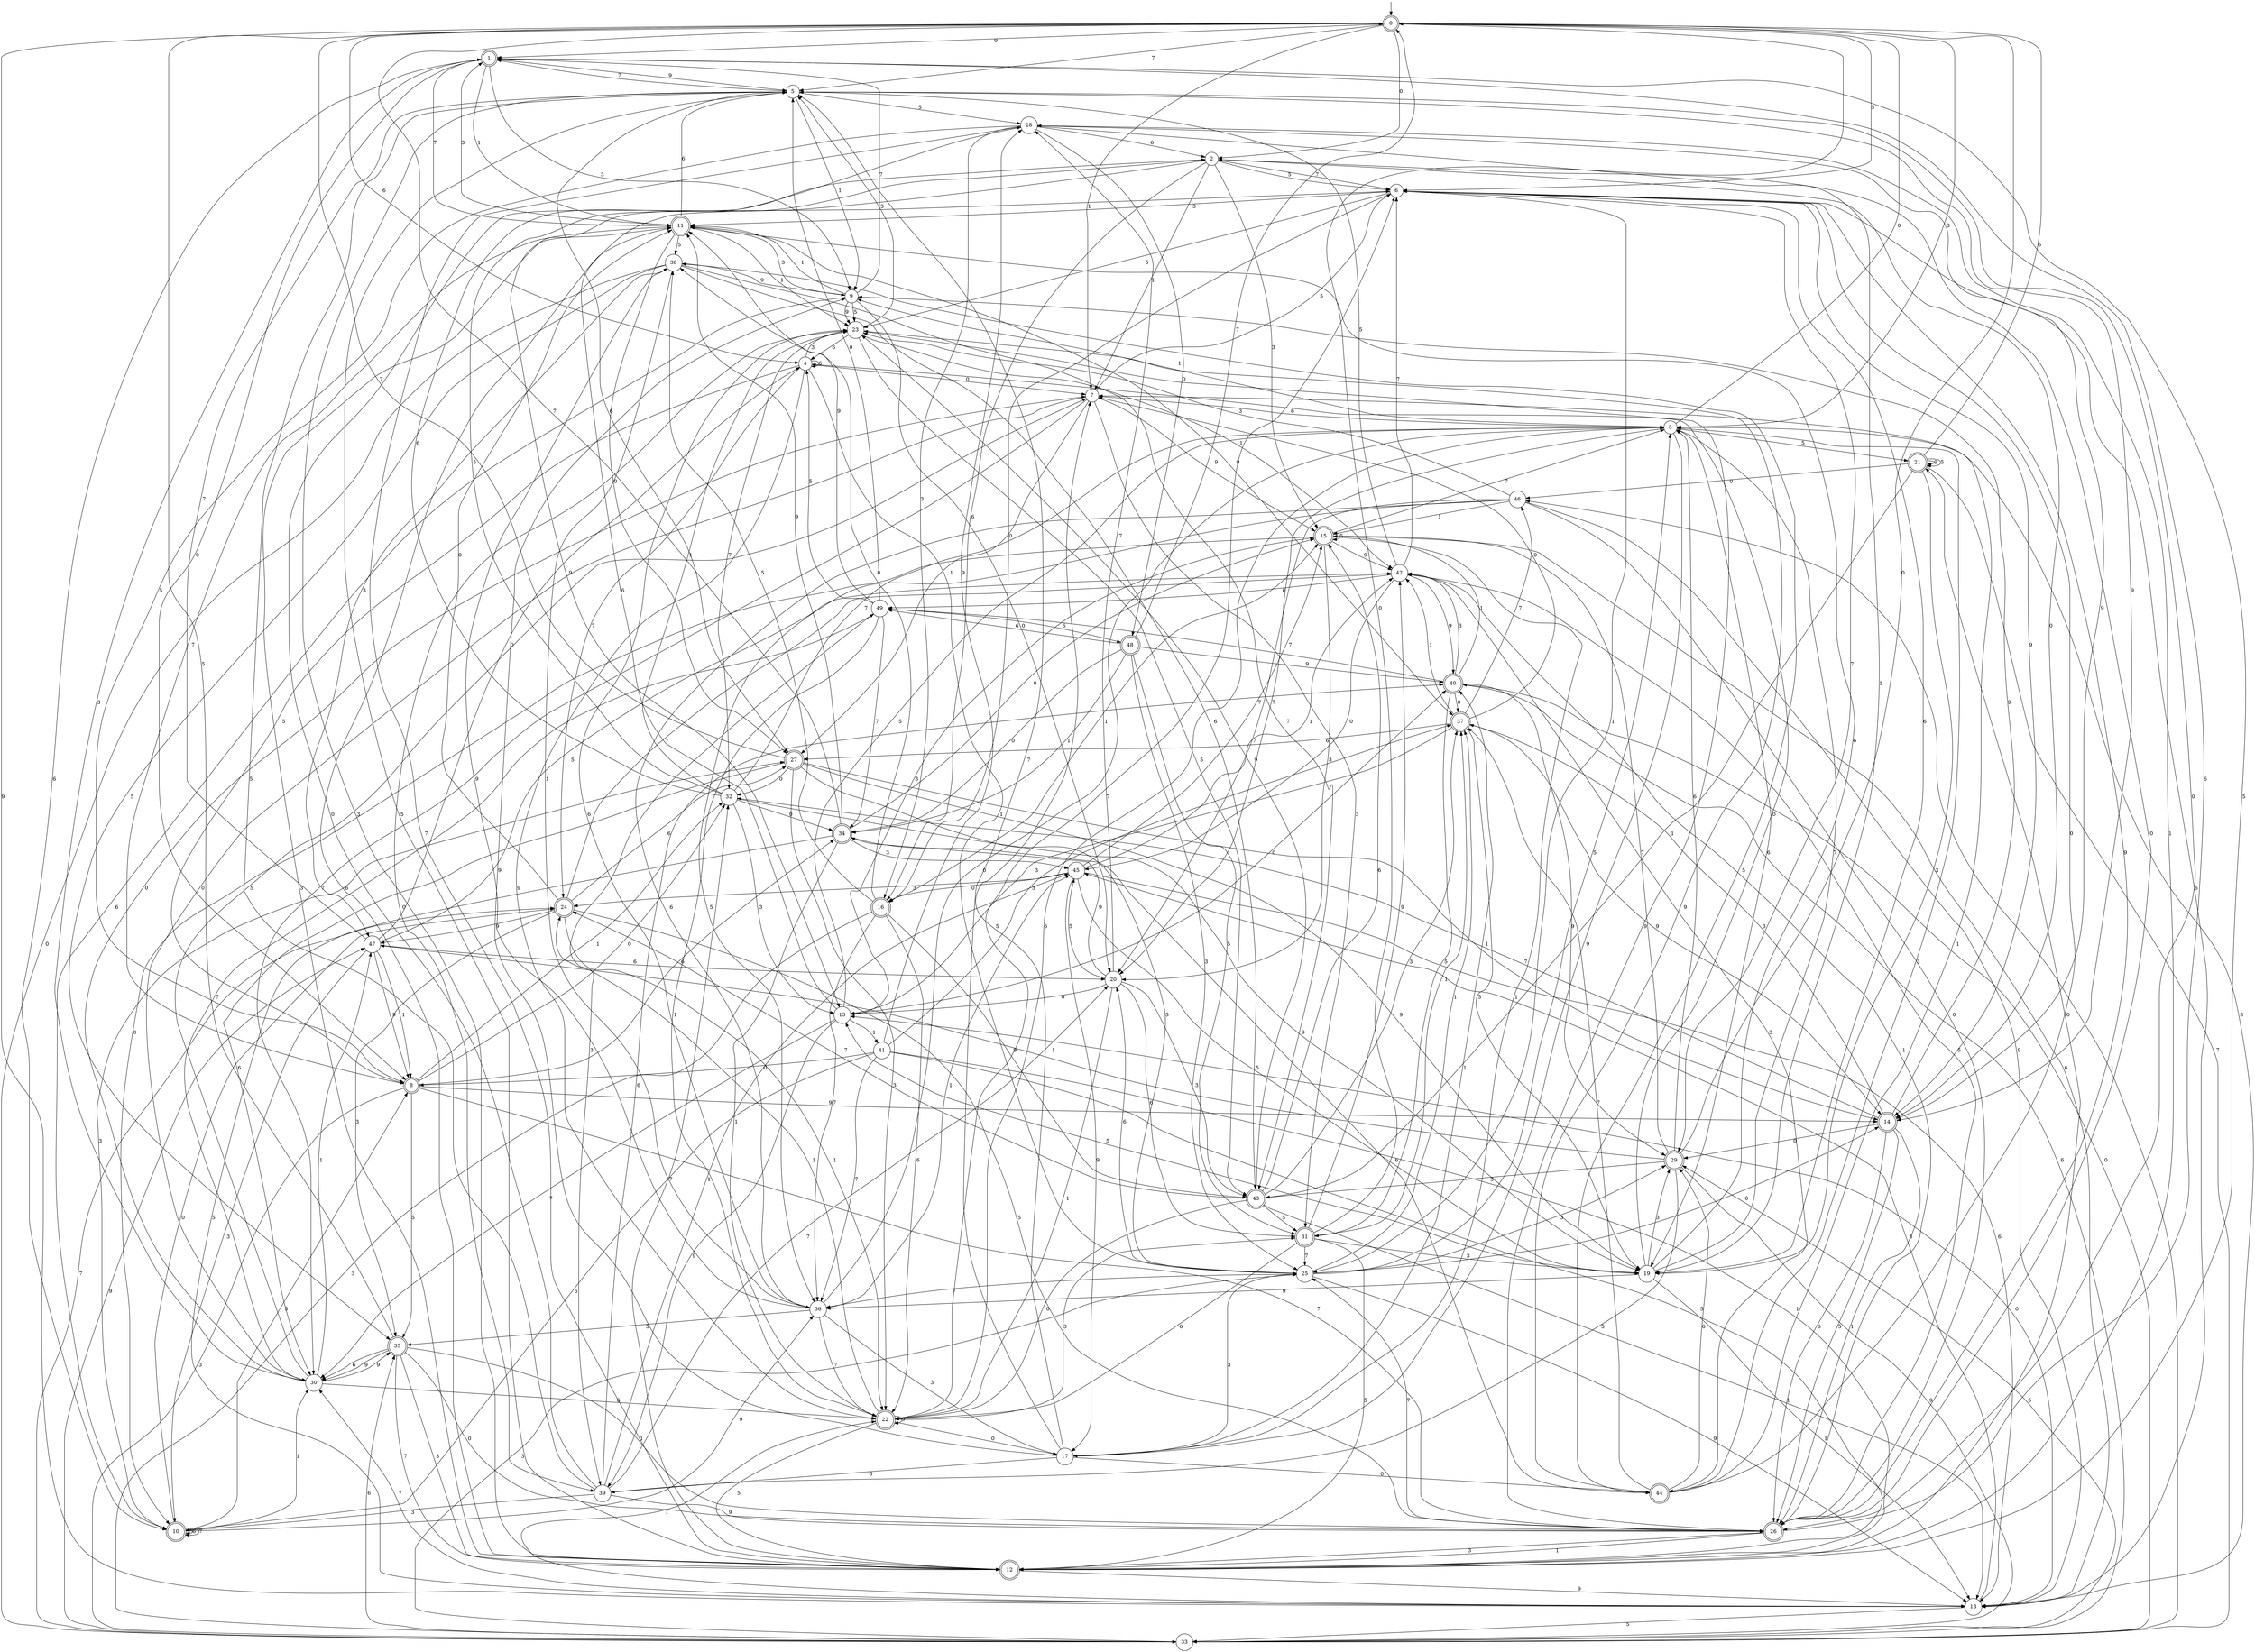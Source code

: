 digraph g {

	s0 [shape="doublecircle" label="0"];
	s1 [shape="doublecircle" label="1"];
	s2 [shape="circle" label="2"];
	s3 [shape="circle" label="3"];
	s4 [shape="circle" label="4"];
	s5 [shape="circle" label="5"];
	s6 [shape="circle" label="6"];
	s7 [shape="circle" label="7"];
	s8 [shape="doublecircle" label="8"];
	s9 [shape="circle" label="9"];
	s10 [shape="doublecircle" label="10"];
	s11 [shape="doublecircle" label="11"];
	s12 [shape="doublecircle" label="12"];
	s13 [shape="circle" label="13"];
	s14 [shape="doublecircle" label="14"];
	s15 [shape="doublecircle" label="15"];
	s16 [shape="doublecircle" label="16"];
	s17 [shape="circle" label="17"];
	s18 [shape="circle" label="18"];
	s19 [shape="circle" label="19"];
	s20 [shape="circle" label="20"];
	s21 [shape="doublecircle" label="21"];
	s22 [shape="doublecircle" label="22"];
	s23 [shape="circle" label="23"];
	s24 [shape="doublecircle" label="24"];
	s25 [shape="circle" label="25"];
	s26 [shape="doublecircle" label="26"];
	s27 [shape="doublecircle" label="27"];
	s28 [shape="circle" label="28"];
	s29 [shape="doublecircle" label="29"];
	s30 [shape="circle" label="30"];
	s31 [shape="doublecircle" label="31"];
	s32 [shape="circle" label="32"];
	s33 [shape="circle" label="33"];
	s34 [shape="doublecircle" label="34"];
	s35 [shape="doublecircle" label="35"];
	s36 [shape="circle" label="36"];
	s37 [shape="doublecircle" label="37"];
	s38 [shape="circle" label="38"];
	s39 [shape="circle" label="39"];
	s40 [shape="doublecircle" label="40"];
	s41 [shape="circle" label="41"];
	s42 [shape="circle" label="42"];
	s43 [shape="doublecircle" label="43"];
	s44 [shape="doublecircle" label="44"];
	s45 [shape="circle" label="45"];
	s46 [shape="circle" label="46"];
	s47 [shape="circle" label="47"];
	s48 [shape="doublecircle" label="48"];
	s49 [shape="circle" label="49"];
	s0 -> s1 [label="9"];
	s0 -> s2 [label="0"];
	s0 -> s3 [label="3"];
	s0 -> s4 [label="6"];
	s0 -> s5 [label="7"];
	s0 -> s6 [label="5"];
	s0 -> s7 [label="1"];
	s1 -> s5 [label="9"];
	s1 -> s8 [label="0"];
	s1 -> s9 [label="3"];
	s1 -> s10 [label="6"];
	s1 -> s11 [label="7"];
	s1 -> s12 [label="5"];
	s1 -> s11 [label="1"];
	s2 -> s13 [label="9"];
	s2 -> s14 [label="0"];
	s2 -> s15 [label="3"];
	s2 -> s16 [label="6"];
	s2 -> s6 [label="7"];
	s2 -> s6 [label="5"];
	s2 -> s7 [label="1"];
	s3 -> s17 [label="9"];
	s3 -> s0 [label="0"];
	s3 -> s18 [label="3"];
	s3 -> s19 [label="6"];
	s3 -> s20 [label="7"];
	s3 -> s21 [label="5"];
	s3 -> s9 [label="1"];
	s4 -> s22 [label="9"];
	s4 -> s7 [label="0"];
	s4 -> s23 [label="3"];
	s4 -> s4 [label="6"];
	s4 -> s24 [label="7"];
	s4 -> s8 [label="5"];
	s4 -> s25 [label="1"];
	s5 -> s14 [label="9"];
	s5 -> s26 [label="0"];
	s5 -> s12 [label="3"];
	s5 -> s27 [label="6"];
	s5 -> s1 [label="7"];
	s5 -> s28 [label="5"];
	s5 -> s9 [label="1"];
	s6 -> s14 [label="9"];
	s6 -> s16 [label="0"];
	s6 -> s11 [label="3"];
	s6 -> s19 [label="6"];
	s6 -> s29 [label="7"];
	s6 -> s23 [label="5"];
	s6 -> s25 [label="1"];
	s7 -> s15 [label="9"];
	s7 -> s30 [label="0"];
	s7 -> s31 [label="3"];
	s7 -> s3 [label="6"];
	s7 -> s30 [label="7"];
	s7 -> s6 [label="5"];
	s7 -> s27 [label="1"];
	s8 -> s14 [label="9"];
	s8 -> s32 [label="0"];
	s8 -> s33 [label="3"];
	s8 -> s34 [label="6"];
	s8 -> s26 [label="7"];
	s8 -> s35 [label="5"];
	s8 -> s32 [label="1"];
	s9 -> s23 [label="9"];
	s9 -> s20 [label="0"];
	s9 -> s11 [label="3"];
	s9 -> s10 [label="6"];
	s9 -> s1 [label="7"];
	s9 -> s23 [label="5"];
	s9 -> s11 [label="1"];
	s10 -> s36 [label="9"];
	s10 -> s24 [label="0"];
	s10 -> s27 [label="3"];
	s10 -> s10 [label="6"];
	s10 -> s10 [label="7"];
	s10 -> s8 [label="5"];
	s10 -> s30 [label="1"];
	s11 -> s37 [label="9"];
	s11 -> s27 [label="0"];
	s11 -> s1 [label="3"];
	s11 -> s5 [label="6"];
	s11 -> s8 [label="7"];
	s11 -> s38 [label="5"];
	s11 -> s23 [label="1"];
	s12 -> s18 [label="9"];
	s12 -> s21 [label="0"];
	s12 -> s11 [label="3"];
	s12 -> s11 [label="6"];
	s12 -> s32 [label="7"];
	s12 -> s5 [label="5"];
	s12 -> s28 [label="1"];
	s13 -> s39 [label="9"];
	s13 -> s40 [label="0"];
	s13 -> s15 [label="3"];
	s13 -> s6 [label="6"];
	s13 -> s30 [label="7"];
	s13 -> s3 [label="5"];
	s13 -> s41 [label="1"];
	s14 -> s9 [label="9"];
	s14 -> s29 [label="0"];
	s14 -> s37 [label="3"];
	s14 -> s26 [label="6"];
	s14 -> s32 [label="7"];
	s14 -> s26 [label="5"];
	s14 -> s26 [label="1"];
	s15 -> s42 [label="9"];
	s15 -> s10 [label="0"];
	s15 -> s20 [label="3"];
	s15 -> s18 [label="6"];
	s15 -> s3 [label="7"];
	s15 -> s15 [label="5"];
	s15 -> s17 [label="1"];
	s16 -> s43 [label="9"];
	s16 -> s38 [label="0"];
	s16 -> s33 [label="3"];
	s16 -> s22 [label="6"];
	s16 -> s36 [label="7"];
	s16 -> s38 [label="5"];
	s16 -> s15 [label="1"];
	s17 -> s9 [label="9"];
	s17 -> s44 [label="0"];
	s17 -> s25 [label="3"];
	s17 -> s39 [label="6"];
	s17 -> s5 [label="7"];
	s17 -> s7 [label="5"];
	s17 -> s40 [label="1"];
	s18 -> s0 [label="9"];
	s18 -> s13 [label="0"];
	s18 -> s45 [label="3"];
	s18 -> s6 [label="6"];
	s18 -> s30 [label="7"];
	s18 -> s33 [label="5"];
	s18 -> s22 [label="1"];
	s19 -> s36 [label="9"];
	s19 -> s4 [label="0"];
	s19 -> s29 [label="3"];
	s19 -> s11 [label="6"];
	s19 -> s3 [label="7"];
	s19 -> s13 [label="5"];
	s19 -> s18 [label="1"];
	s20 -> s34 [label="9"];
	s20 -> s13 [label="0"];
	s20 -> s43 [label="3"];
	s20 -> s31 [label="6"];
	s20 -> s28 [label="7"];
	s20 -> s45 [label="5"];
	s20 -> s22 [label="1"];
	s21 -> s21 [label="9"];
	s21 -> s46 [label="0"];
	s21 -> s19 [label="3"];
	s21 -> s0 [label="6"];
	s21 -> s33 [label="7"];
	s21 -> s21 [label="5"];
	s21 -> s43 [label="1"];
	s22 -> s22 [label="9"];
	s22 -> s17 [label="0"];
	s22 -> s31 [label="3"];
	s22 -> s3 [label="6"];
	s22 -> s6 [label="7"];
	s22 -> s12 [label="5"];
	s22 -> s24 [label="1"];
	s23 -> s26 [label="9"];
	s23 -> s39 [label="0"];
	s23 -> s5 [label="3"];
	s23 -> s4 [label="6"];
	s23 -> s32 [label="7"];
	s23 -> s43 [label="5"];
	s23 -> s42 [label="1"];
	s24 -> s47 [label="9"];
	s24 -> s11 [label="0"];
	s24 -> s35 [label="3"];
	s24 -> s27 [label="6"];
	s24 -> s42 [label="7"];
	s24 -> s26 [label="5"];
	s24 -> s22 [label="1"];
	s25 -> s18 [label="9"];
	s25 -> s14 [label="0"];
	s25 -> s29 [label="3"];
	s25 -> s20 [label="6"];
	s25 -> s36 [label="7"];
	s25 -> s3 [label="5"];
	s25 -> s37 [label="1"];
	s26 -> s6 [label="9"];
	s26 -> s2 [label="0"];
	s26 -> s12 [label="3"];
	s26 -> s1 [label="6"];
	s26 -> s25 [label="7"];
	s26 -> s42 [label="5"];
	s26 -> s12 [label="1"];
	s27 -> s19 [label="9"];
	s27 -> s32 [label="0"];
	s27 -> s22 [label="3"];
	s27 -> s30 [label="6"];
	s27 -> s0 [label="7"];
	s27 -> s25 [label="5"];
	s27 -> s14 [label="1"];
	s28 -> s14 [label="9"];
	s28 -> s48 [label="0"];
	s28 -> s16 [label="3"];
	s28 -> s2 [label="6"];
	s28 -> s12 [label="7"];
	s28 -> s8 [label="5"];
	s28 -> s19 [label="1"];
	s29 -> s33 [label="9"];
	s29 -> s0 [label="0"];
	s29 -> s43 [label="3"];
	s29 -> s3 [label="6"];
	s29 -> s15 [label="7"];
	s29 -> s39 [label="5"];
	s29 -> s47 [label="1"];
	s30 -> s35 [label="9"];
	s30 -> s7 [label="0"];
	s30 -> s1 [label="3"];
	s30 -> s22 [label="6"];
	s30 -> s49 [label="7"];
	s30 -> s7 [label="5"];
	s30 -> s47 [label="1"];
	s31 -> s42 [label="9"];
	s31 -> s0 [label="0"];
	s31 -> s19 [label="3"];
	s31 -> s22 [label="6"];
	s31 -> s25 [label="7"];
	s31 -> s12 [label="5"];
	s31 -> s37 [label="1"];
	s32 -> s19 [label="9"];
	s32 -> s34 [label="0"];
	s32 -> s13 [label="3"];
	s32 -> s28 [label="6"];
	s32 -> s3 [label="7"];
	s32 -> s2 [label="5"];
	s32 -> s23 [label="1"];
	s33 -> s47 [label="9"];
	s33 -> s40 [label="0"];
	s33 -> s25 [label="3"];
	s33 -> s35 [label="6"];
	s33 -> s24 [label="7"];
	s33 -> s29 [label="5"];
	s33 -> s46 [label="1"];
	s34 -> s11 [label="9"];
	s34 -> s15 [label="0"];
	s34 -> s45 [label="3"];
	s34 -> s44 [label="6"];
	s34 -> s0 [label="7"];
	s34 -> s18 [label="5"];
	s34 -> s22 [label="1"];
	s35 -> s30 [label="9"];
	s35 -> s26 [label="0"];
	s35 -> s12 [label="3"];
	s35 -> s30 [label="6"];
	s35 -> s12 [label="7"];
	s35 -> s0 [label="5"];
	s35 -> s26 [label="1"];
	s36 -> s38 [label="9"];
	s36 -> s3 [label="0"];
	s36 -> s17 [label="3"];
	s36 -> s23 [label="6"];
	s36 -> s22 [label="7"];
	s36 -> s35 [label="5"];
	s36 -> s45 [label="1"];
	s37 -> s14 [label="9"];
	s37 -> s7 [label="0"];
	s37 -> s13 [label="3"];
	s37 -> s27 [label="6"];
	s37 -> s46 [label="7"];
	s37 -> s19 [label="5"];
	s37 -> s42 [label="1"];
	s38 -> s9 [label="9"];
	s38 -> s33 [label="0"];
	s38 -> s47 [label="3"];
	s38 -> s43 [label="6"];
	s38 -> s43 [label="7"];
	s38 -> s35 [label="5"];
	s38 -> s36 [label="1"];
	s39 -> s26 [label="9"];
	s39 -> s2 [label="0"];
	s39 -> s10 [label="3"];
	s39 -> s40 [label="6"];
	s39 -> s20 [label="7"];
	s39 -> s5 [label="5"];
	s39 -> s45 [label="1"];
	s40 -> s29 [label="9"];
	s40 -> s37 [label="0"];
	s40 -> s42 [label="3"];
	s40 -> s33 [label="6"];
	s40 -> s49 [label="7"];
	s40 -> s31 [label="5"];
	s40 -> s15 [label="1"];
	s41 -> s28 [label="9"];
	s41 -> s8 [label="0"];
	s41 -> s37 [label="3"];
	s41 -> s10 [label="6"];
	s41 -> s36 [label="7"];
	s41 -> s12 [label="5"];
	s41 -> s12 [label="1"];
	s42 -> s40 [label="9"];
	s42 -> s45 [label="0"];
	s42 -> s44 [label="3"];
	s42 -> s49 [label="6"];
	s42 -> s6 [label="7"];
	s42 -> s5 [label="5"];
	s42 -> s26 [label="1"];
	s43 -> s23 [label="9"];
	s43 -> s22 [label="0"];
	s43 -> s37 [label="3"];
	s43 -> s15 [label="6"];
	s43 -> s24 [label="7"];
	s43 -> s31 [label="5"];
	s43 -> s18 [label="1"];
	s44 -> s23 [label="9"];
	s44 -> s6 [label="0"];
	s44 -> s3 [label="3"];
	s44 -> s29 [label="6"];
	s44 -> s37 [label="7"];
	s44 -> s38 [label="5"];
	s44 -> s7 [label="1"];
	s45 -> s17 [label="9"];
	s45 -> s16 [label="0"];
	s45 -> s24 [label="3"];
	s45 -> s18 [label="6"];
	s45 -> s15 [label="7"];
	s45 -> s19 [label="5"];
	s45 -> s42 [label="1"];
	s46 -> s18 [label="9"];
	s46 -> s26 [label="0"];
	s46 -> s23 [label="3"];
	s46 -> s36 [label="6"];
	s46 -> s20 [label="7"];
	s46 -> s36 [label="5"];
	s46 -> s15 [label="1"];
	s47 -> s8 [label="9"];
	s47 -> s4 [label="0"];
	s47 -> s10 [label="3"];
	s47 -> s20 [label="6"];
	s47 -> s5 [label="7"];
	s47 -> s42 [label="5"];
	s47 -> s8 [label="1"];
	s48 -> s40 [label="9"];
	s48 -> s34 [label="0"];
	s48 -> s25 [label="3"];
	s48 -> s49 [label="6"];
	s48 -> s0 [label="7"];
	s48 -> s31 [label="5"];
	s48 -> s34 [label="1"];
	s49 -> s11 [label="9"];
	s49 -> s5 [label="0"];
	s49 -> s39 [label="3"];
	s49 -> s48 [label="6"];
	s49 -> s34 [label="7"];
	s49 -> s4 [label="5"];
	s49 -> s22 [label="1"];

__start0 [label="" shape="none" width="0" height="0"];
__start0 -> s0;

}
